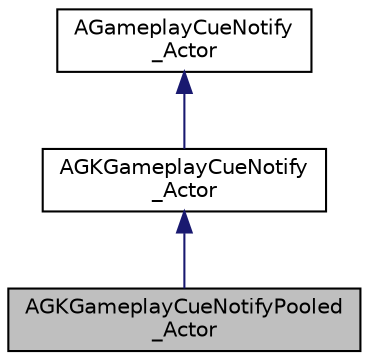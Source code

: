 digraph "AGKGameplayCueNotifyPooled_Actor"
{
 // LATEX_PDF_SIZE
  edge [fontname="Helvetica",fontsize="10",labelfontname="Helvetica",labelfontsize="10"];
  node [fontname="Helvetica",fontsize="10",shape=record];
  Node1 [label="AGKGameplayCueNotifyPooled\l_Actor",height=0.2,width=0.4,color="black", fillcolor="grey75", style="filled", fontcolor="black",tooltip=" "];
  Node2 -> Node1 [dir="back",color="midnightblue",fontsize="10",style="solid",fontname="Helvetica"];
  Node2 [label="AGKGameplayCueNotify\l_Actor",height=0.2,width=0.4,color="black", fillcolor="white", style="filled",URL="$classAGKGameplayCueNotify__Actor.html",tooltip=" "];
  Node3 -> Node2 [dir="back",color="midnightblue",fontsize="10",style="solid",fontname="Helvetica"];
  Node3 [label="AGameplayCueNotify\l_Actor",height=0.2,width=0.4,color="black", fillcolor="white", style="filled",tooltip=" "];
}

